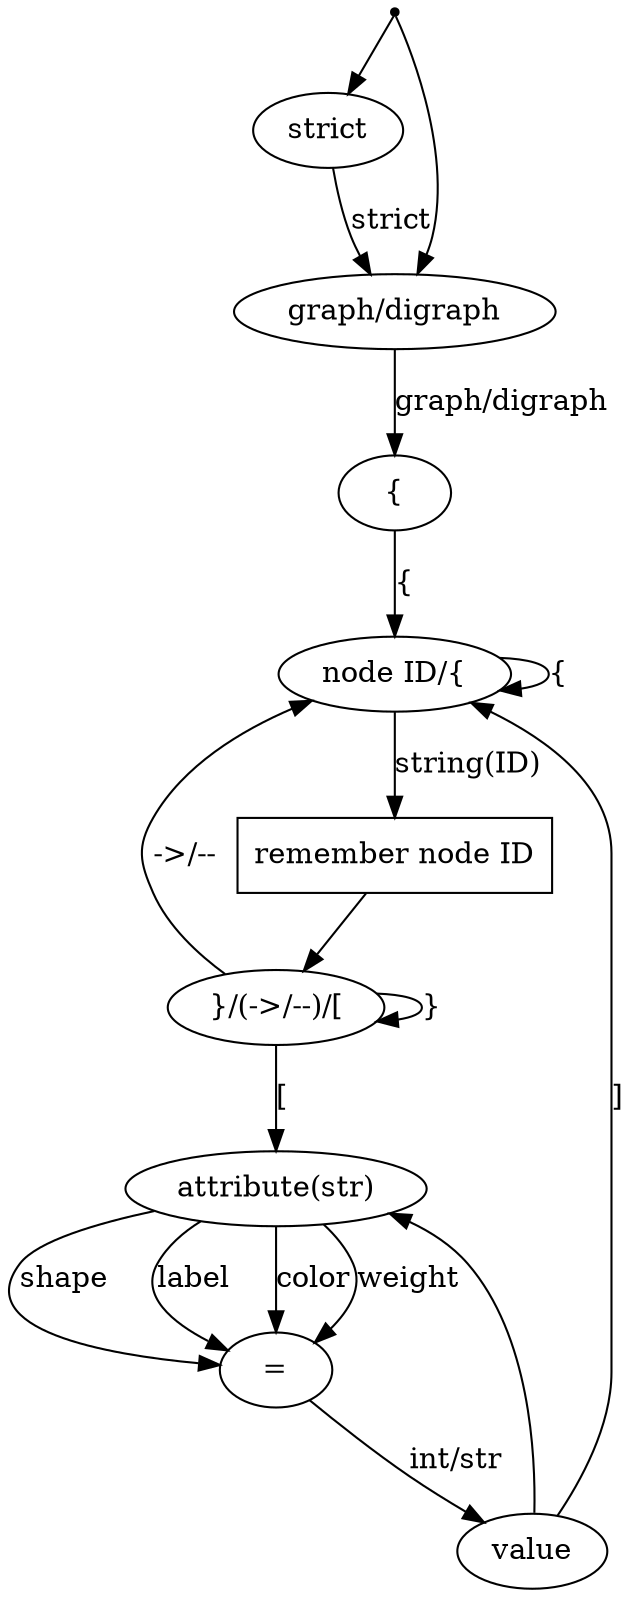 digraph {
	entrypoint [shape = "point"]
	strict_node [shape = "ellipse" label = "strict"]
	graph_digraph [shape = "ellipse" label = "graph/digraph"]
	entrypoint -> {strict_node graph_digraph} 
	strict_node -> graph_digraph [label="strict"]


	open_curly_bracket [shape = "ellipse" label = "{"]
	after_node_id [shape = "ellipse" label = "}/(->/--)/["]
	node_id [shape = "ellipse" label = "node ID/{"]
	graph_digraph -> open_curly_bracket [label="graph/digraph"]
	open_curly_bracket -> node_id [label="{"]
	node_id -> node_id [label="{"]


	remember_node_ID [shape="box" label="remember node ID"]
	node_id -> remember_node_ID [label="string(ID)"]


	attr [shape = "ellipse" label = "attribute(str)"]
	remember_node_ID -> after_node_id
	after_node_id -> node_id [label="->/--"]
	after_node_id -> after_node_id [label="}"]
	after_node_id -> attr [label="["] 


	equal [shape = "ellipse" label = "="]
	attr -> equal [label="shape"]
	attr -> equal [label="label"]
	attr -> equal [label="color"]
	attr -> equal [label="weight"]


	attr_value [shape = "ellipse" label = "value"]
	equal -> attr_value [label="int/str"]
	attr_value -> attr [label=""]
	attr_value -> node_id [label="]"]
}
